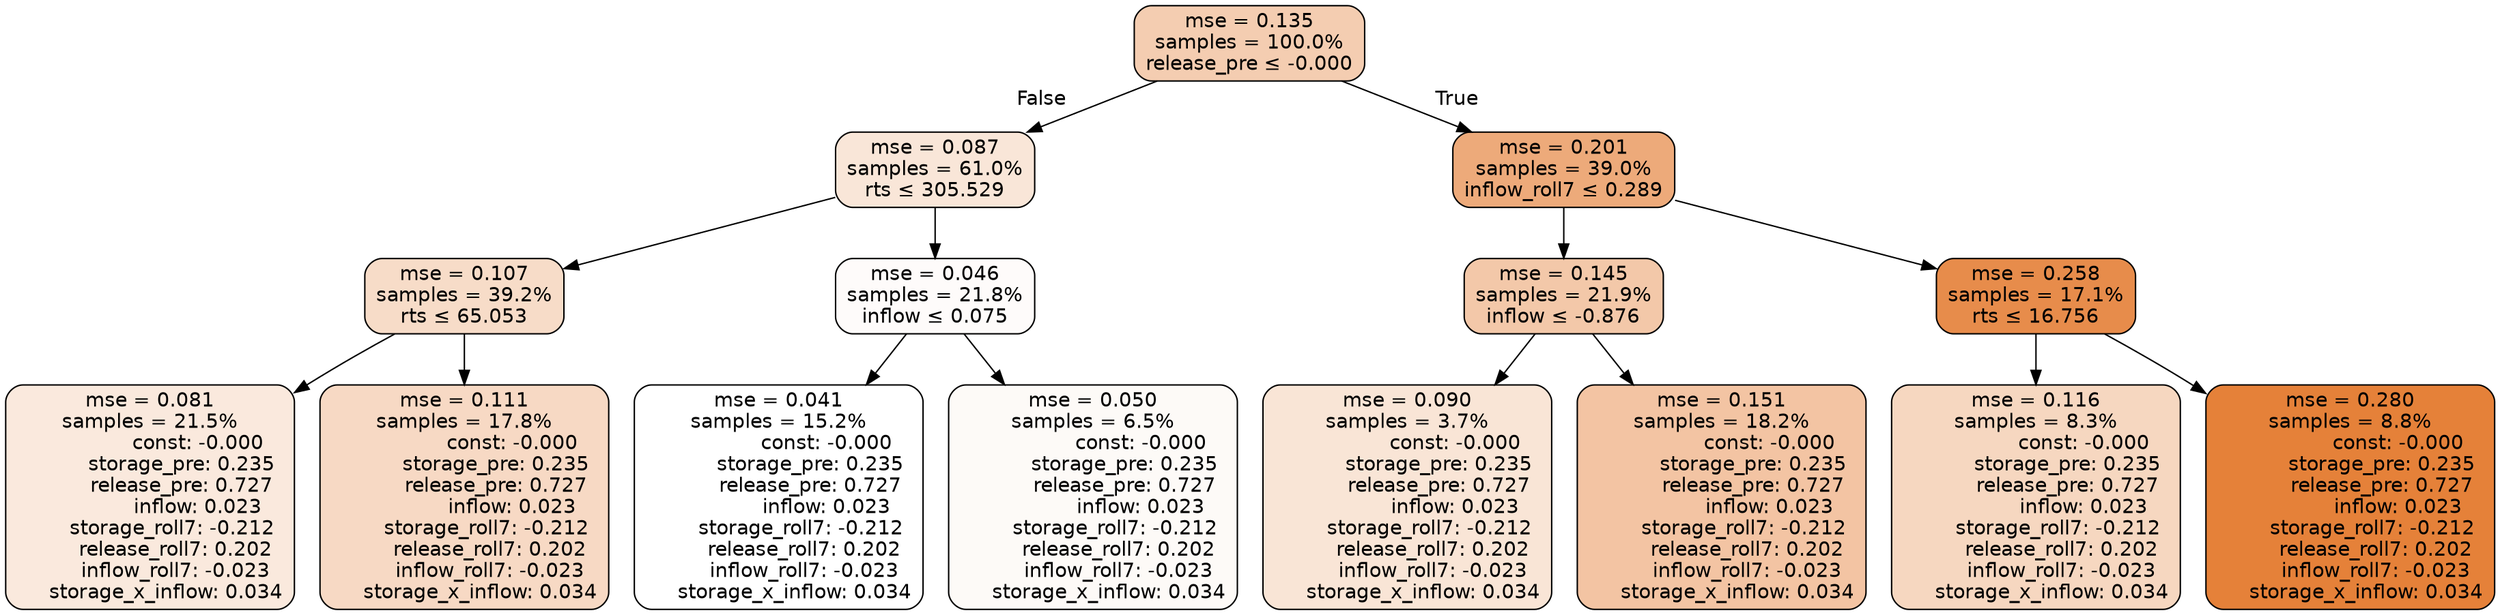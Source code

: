 digraph tree {
node [shape=rectangle, style="filled, rounded", color="black", fontname=helvetica] ;
edge [fontname=helvetica] ;
	"0" [label="mse = 0.135
samples = 100.0%
release_pre &le; -0.000", fillcolor="#f4cdb1"]
	"1" [label="mse = 0.087
samples = 61.0%
rts &le; 305.529", fillcolor="#f9e6d8"]
	"2" [label="mse = 0.107
samples = 39.2%
rts &le; 65.053", fillcolor="#f7dcc8"]
	"3" [label="mse = 0.081
samples = 21.5%
               const: -0.000
          storage_pre: 0.235
          release_pre: 0.727
               inflow: 0.023
       storage_roll7: -0.212
        release_roll7: 0.202
        inflow_roll7: -0.023
     storage_x_inflow: 0.034", fillcolor="#fae9dd"]
	"4" [label="mse = 0.111
samples = 17.8%
               const: -0.000
          storage_pre: 0.235
          release_pre: 0.727
               inflow: 0.023
       storage_roll7: -0.212
        release_roll7: 0.202
        inflow_roll7: -0.023
     storage_x_inflow: 0.034", fillcolor="#f7d9c4"]
	"5" [label="mse = 0.046
samples = 21.8%
inflow &le; 0.075", fillcolor="#fefbfa"]
	"6" [label="mse = 0.041
samples = 15.2%
               const: -0.000
          storage_pre: 0.235
          release_pre: 0.727
               inflow: 0.023
       storage_roll7: -0.212
        release_roll7: 0.202
        inflow_roll7: -0.023
     storage_x_inflow: 0.034", fillcolor="#ffffff"]
	"7" [label="mse = 0.050
samples = 6.5%
               const: -0.000
          storage_pre: 0.235
          release_pre: 0.727
               inflow: 0.023
       storage_roll7: -0.212
        release_roll7: 0.202
        inflow_roll7: -0.023
     storage_x_inflow: 0.034", fillcolor="#fdfaf7"]
	"8" [label="mse = 0.201
samples = 39.0%
inflow_roll7 &le; 0.289", fillcolor="#edaa7a"]
	"9" [label="mse = 0.145
samples = 21.9%
inflow &le; -0.876", fillcolor="#f3c8a9"]
	"10" [label="mse = 0.090
samples = 3.7%
               const: -0.000
          storage_pre: 0.235
          release_pre: 0.727
               inflow: 0.023
       storage_roll7: -0.212
        release_roll7: 0.202
        inflow_roll7: -0.023
     storage_x_inflow: 0.034", fillcolor="#f9e5d6"]
	"11" [label="mse = 0.151
samples = 18.2%
               const: -0.000
          storage_pre: 0.235
          release_pre: 0.727
               inflow: 0.023
       storage_roll7: -0.212
        release_roll7: 0.202
        inflow_roll7: -0.023
     storage_x_inflow: 0.034", fillcolor="#f3c4a3"]
	"12" [label="mse = 0.258
samples = 17.1%
rts &le; 16.756", fillcolor="#e78c4b"]
	"13" [label="mse = 0.116
samples = 8.3%
               const: -0.000
          storage_pre: 0.235
          release_pre: 0.727
               inflow: 0.023
       storage_roll7: -0.212
        release_roll7: 0.202
        inflow_roll7: -0.023
     storage_x_inflow: 0.034", fillcolor="#f6d7c0"]
	"14" [label="mse = 0.280
samples = 8.8%
               const: -0.000
          storage_pre: 0.235
          release_pre: 0.727
               inflow: 0.023
       storage_roll7: -0.212
        release_roll7: 0.202
        inflow_roll7: -0.023
     storage_x_inflow: 0.034", fillcolor="#e58139"]

	"0" -> "1" [labeldistance=2.5, labelangle=45, headlabel="False"]
	"1" -> "2"
	"2" -> "3"
	"2" -> "4"
	"1" -> "5"
	"5" -> "6"
	"5" -> "7"
	"0" -> "8" [labeldistance=2.5, labelangle=-45, headlabel="True"]
	"8" -> "9"
	"9" -> "10"
	"9" -> "11"
	"8" -> "12"
	"12" -> "13"
	"12" -> "14"
}